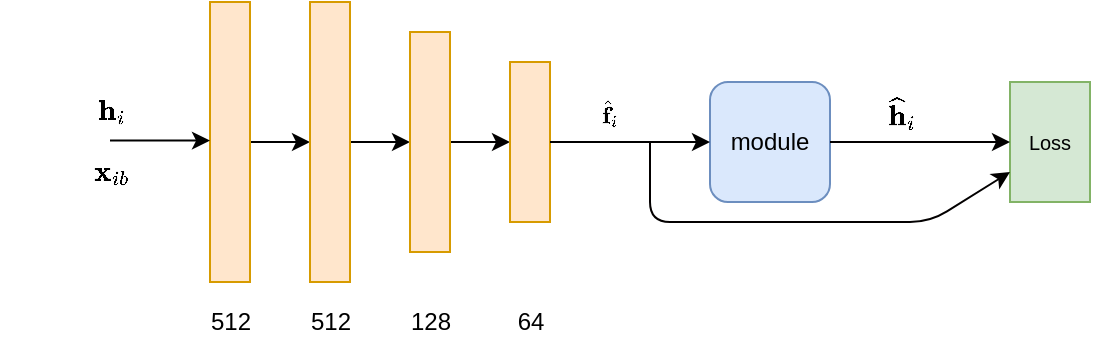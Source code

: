 <mxfile version="13.7.3" type="github"><diagram id="09tn3vw7Awr5_sxV7KPJ" name="Page-1"><mxGraphModel dx="601" dy="289" grid="1" gridSize="10" guides="1" tooltips="1" connect="1" arrows="1" fold="1" page="1" pageScale="1" pageWidth="827" pageHeight="1169" math="1" shadow="0"><root><mxCell id="0"/><mxCell id="1" parent="0"/><mxCell id="R4XM0WdTGfSyiSJl-GYv-10" style="edgeStyle=orthogonalEdgeStyle;rounded=0;orthogonalLoop=1;jettySize=auto;html=1;exitX=1;exitY=0.5;exitDx=0;exitDy=0;entryX=0;entryY=0.5;entryDx=0;entryDy=0;fillColor=#a20025;" parent="1" source="R4XM0WdTGfSyiSJl-GYv-1" target="R4XM0WdTGfSyiSJl-GYv-2" edge="1"><mxGeometry relative="1" as="geometry"/></mxCell><mxCell id="R4XM0WdTGfSyiSJl-GYv-1" value="" style="rounded=0;whiteSpace=wrap;html=1;fillColor=#ffe6cc;strokeColor=#d79b00;" parent="1" vertex="1"><mxGeometry x="280" y="210" width="20" height="140" as="geometry"/></mxCell><mxCell id="R4XM0WdTGfSyiSJl-GYv-12" style="edgeStyle=orthogonalEdgeStyle;rounded=0;orthogonalLoop=1;jettySize=auto;html=1;exitX=1;exitY=0.5;exitDx=0;exitDy=0;entryX=0;entryY=0.5;entryDx=0;entryDy=0;fillColor=#d80073;" parent="1" source="R4XM0WdTGfSyiSJl-GYv-2" target="R4XM0WdTGfSyiSJl-GYv-3" edge="1"><mxGeometry relative="1" as="geometry"/></mxCell><mxCell id="R4XM0WdTGfSyiSJl-GYv-2" value="" style="rounded=0;whiteSpace=wrap;html=1;fillColor=#ffe6cc;strokeColor=#d79b00;" parent="1" vertex="1"><mxGeometry x="330" y="210" width="20" height="140" as="geometry"/></mxCell><mxCell id="R4XM0WdTGfSyiSJl-GYv-13" style="edgeStyle=orthogonalEdgeStyle;rounded=0;orthogonalLoop=1;jettySize=auto;html=1;exitX=1;exitY=0.5;exitDx=0;exitDy=0;entryX=0;entryY=0.5;entryDx=0;entryDy=0;fillColor=#a20025;strokeColor=#030000;" parent="1" source="R4XM0WdTGfSyiSJl-GYv-3" target="R4XM0WdTGfSyiSJl-GYv-4" edge="1"><mxGeometry relative="1" as="geometry"/></mxCell><mxCell id="R4XM0WdTGfSyiSJl-GYv-3" value="" style="rounded=0;whiteSpace=wrap;html=1;fillColor=#ffe6cc;strokeColor=#d79b00;" parent="1" vertex="1"><mxGeometry x="380" y="225" width="20" height="110" as="geometry"/></mxCell><mxCell id="R4XM0WdTGfSyiSJl-GYv-4" value="" style="rounded=0;whiteSpace=wrap;html=1;fillColor=#ffe6cc;strokeColor=#d79b00;" parent="1" vertex="1"><mxGeometry x="430" y="240" width="20" height="80" as="geometry"/></mxCell><mxCell id="R4XM0WdTGfSyiSJl-GYv-17" value="module" style="rounded=1;whiteSpace=wrap;html=1;fillColor=#dae8fc;strokeColor=#6c8ebf;" parent="1" vertex="1"><mxGeometry x="530" y="250" width="60" height="60" as="geometry"/></mxCell><mxCell id="R4XM0WdTGfSyiSJl-GYv-24" value="" style="endArrow=classic;html=1;" parent="1" edge="1"><mxGeometry width="50" height="50" relative="1" as="geometry"><mxPoint x="230" y="279.31" as="sourcePoint"/><mxPoint x="280" y="279.31" as="targetPoint"/></mxGeometry></mxCell><mxCell id="R4XM0WdTGfSyiSJl-GYv-25" value="$$\mathbf{h}_i&lt;br&gt;$$" style="text;html=1;align=center;verticalAlign=middle;resizable=0;points=[];autosize=1;" parent="1" vertex="1"><mxGeometry x="185" y="250" width="90" height="30" as="geometry"/></mxCell><mxCell id="R4XM0WdTGfSyiSJl-GYv-28" value="512" style="text;html=1;align=center;verticalAlign=middle;resizable=0;points=[];autosize=1;" parent="1" vertex="1"><mxGeometry x="270" y="360" width="40" height="20" as="geometry"/></mxCell><mxCell id="R4XM0WdTGfSyiSJl-GYv-31" value="512" style="text;html=1;align=center;verticalAlign=middle;resizable=0;points=[];autosize=1;" parent="1" vertex="1"><mxGeometry x="320" y="360" width="40" height="20" as="geometry"/></mxCell><mxCell id="R4XM0WdTGfSyiSJl-GYv-32" value="128" style="text;html=1;align=center;verticalAlign=middle;resizable=0;points=[];autosize=1;" parent="1" vertex="1"><mxGeometry x="370" y="360" width="40" height="20" as="geometry"/></mxCell><mxCell id="R4XM0WdTGfSyiSJl-GYv-33" value="64" style="text;html=1;align=center;verticalAlign=middle;resizable=0;points=[];autosize=1;" parent="1" vertex="1"><mxGeometry x="425" y="360" width="30" height="20" as="geometry"/></mxCell><mxCell id="R4XM0WdTGfSyiSJl-GYv-44" value="Loss" style="rounded=0;whiteSpace=wrap;html=1;fontSize=10;fillColor=#d5e8d4;strokeColor=#82b366;" parent="1" vertex="1"><mxGeometry x="680" y="250" width="40" height="60" as="geometry"/></mxCell><mxCell id="R4XM0WdTGfSyiSJl-GYv-50" style="edgeStyle=orthogonalEdgeStyle;rounded=0;orthogonalLoop=1;jettySize=auto;html=1;fontSize=10;" parent="1" edge="1"><mxGeometry relative="1" as="geometry"><mxPoint x="530" y="280" as="targetPoint"/><mxPoint x="450" y="280" as="sourcePoint"/></mxGeometry></mxCell><mxCell id="R4XM0WdTGfSyiSJl-GYv-55" value="$$\widehat{\mathbf{h}}_i&lt;br&gt;$$" style="text;html=1;align=center;verticalAlign=middle;resizable=0;points=[];autosize=1;" parent="1" vertex="1"><mxGeometry x="550" y="250" width="150" height="30" as="geometry"/></mxCell><mxCell id="R4XM0WdTGfSyiSJl-GYv-56" value="$$\hat{\mathbf{f}}_i&lt;br&gt;$$" style="text;html=1;align=center;verticalAlign=middle;resizable=0;points=[];autosize=1;fontSize=10;" parent="1" vertex="1"><mxGeometry x="430" y="250" width="100" height="30" as="geometry"/></mxCell><mxCell id="R4XM0WdTGfSyiSJl-GYv-59" value="" style="endArrow=classic;html=1;strokeColor=#030000;fontSize=10;entryX=0;entryY=0.75;entryDx=0;entryDy=0;" parent="1" target="R4XM0WdTGfSyiSJl-GYv-44" edge="1"><mxGeometry width="50" height="50" relative="1" as="geometry"><mxPoint x="500" y="280" as="sourcePoint"/><mxPoint x="600" y="330" as="targetPoint"/><Array as="points"><mxPoint x="500" y="320"/><mxPoint x="640" y="320"/></Array></mxGeometry></mxCell><mxCell id="R4XM0WdTGfSyiSJl-GYv-60" value="" style="endArrow=classic;html=1;strokeColor=#030000;fontSize=10;" parent="1" edge="1"><mxGeometry width="50" height="50" relative="1" as="geometry"><mxPoint x="590" y="280" as="sourcePoint"/><mxPoint x="680" y="280" as="targetPoint"/></mxGeometry></mxCell><mxCell id="CS6jt6MO5AmXFqkOwpVL-1" value="$$\mathbf{x}_{ib}&lt;br&gt;$$" style="text;html=1;align=center;verticalAlign=middle;resizable=0;points=[];autosize=1;" vertex="1" parent="1"><mxGeometry x="175" y="280" width="110" height="30" as="geometry"/></mxCell></root></mxGraphModel></diagram></mxfile>